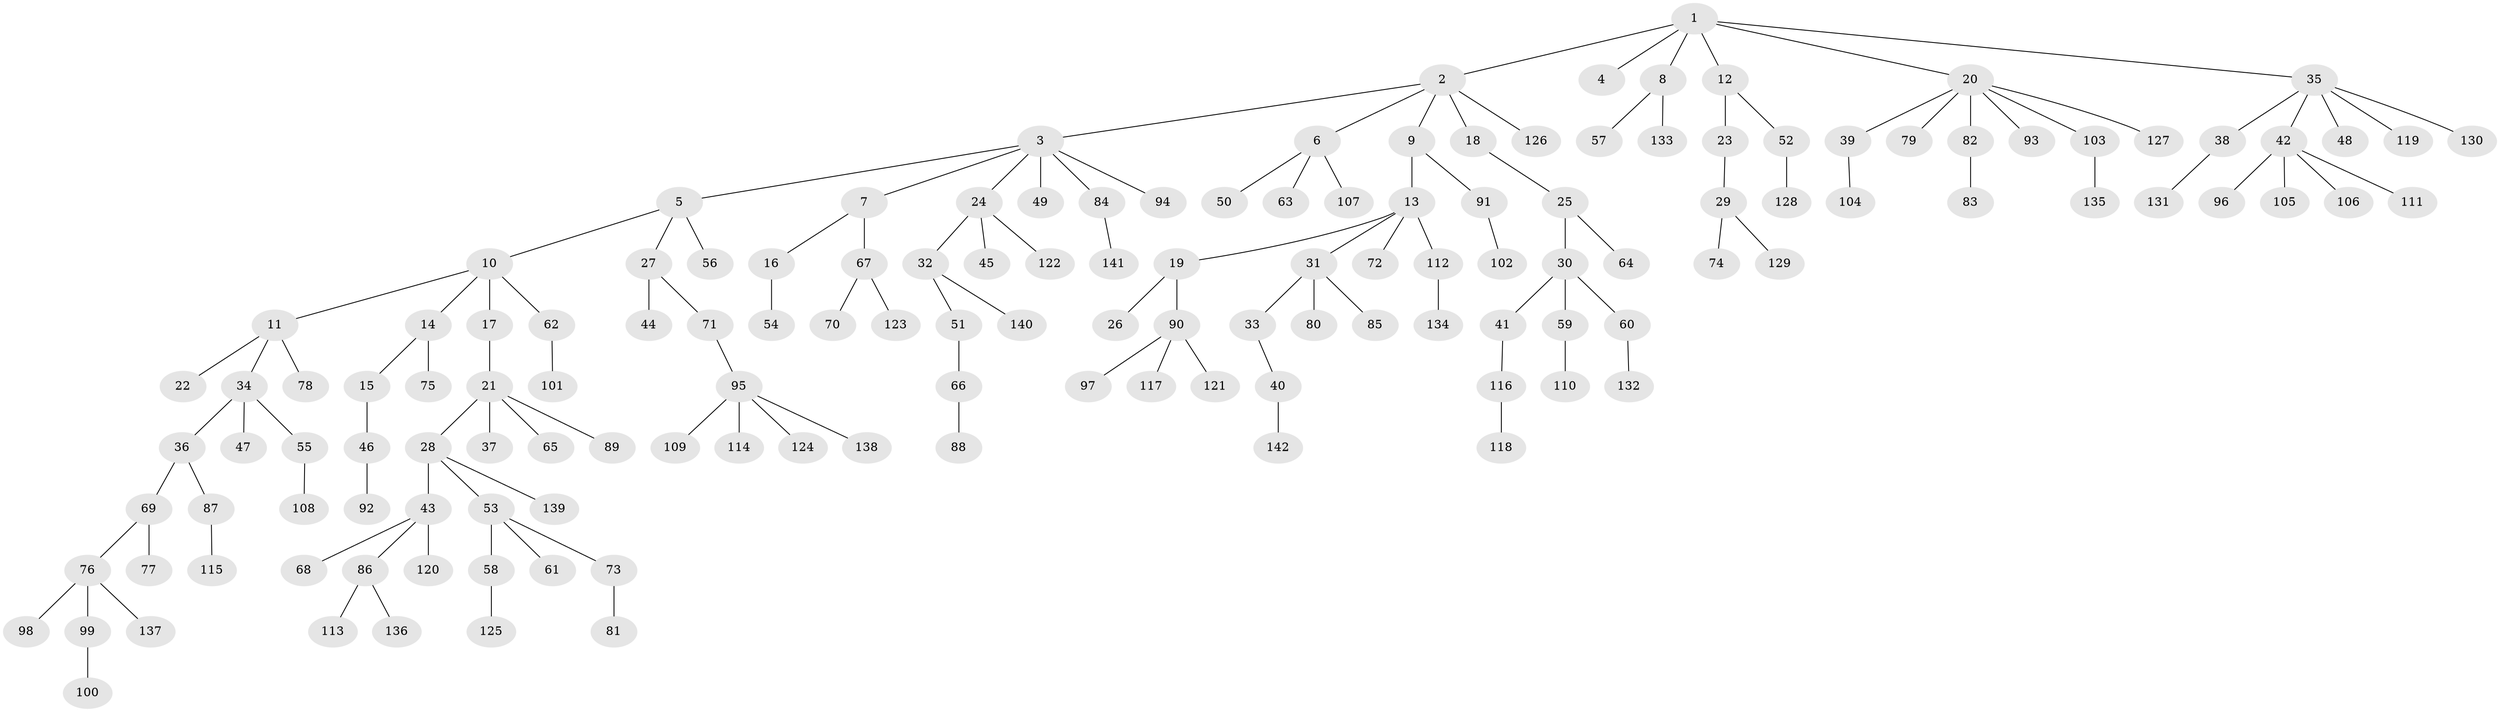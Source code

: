 // Generated by graph-tools (version 1.1) at 2025/53/03/09/25 04:53:03]
// undirected, 142 vertices, 141 edges
graph export_dot {
graph [start="1"]
  node [color=gray90,style=filled];
  1;
  2;
  3;
  4;
  5;
  6;
  7;
  8;
  9;
  10;
  11;
  12;
  13;
  14;
  15;
  16;
  17;
  18;
  19;
  20;
  21;
  22;
  23;
  24;
  25;
  26;
  27;
  28;
  29;
  30;
  31;
  32;
  33;
  34;
  35;
  36;
  37;
  38;
  39;
  40;
  41;
  42;
  43;
  44;
  45;
  46;
  47;
  48;
  49;
  50;
  51;
  52;
  53;
  54;
  55;
  56;
  57;
  58;
  59;
  60;
  61;
  62;
  63;
  64;
  65;
  66;
  67;
  68;
  69;
  70;
  71;
  72;
  73;
  74;
  75;
  76;
  77;
  78;
  79;
  80;
  81;
  82;
  83;
  84;
  85;
  86;
  87;
  88;
  89;
  90;
  91;
  92;
  93;
  94;
  95;
  96;
  97;
  98;
  99;
  100;
  101;
  102;
  103;
  104;
  105;
  106;
  107;
  108;
  109;
  110;
  111;
  112;
  113;
  114;
  115;
  116;
  117;
  118;
  119;
  120;
  121;
  122;
  123;
  124;
  125;
  126;
  127;
  128;
  129;
  130;
  131;
  132;
  133;
  134;
  135;
  136;
  137;
  138;
  139;
  140;
  141;
  142;
  1 -- 2;
  1 -- 4;
  1 -- 8;
  1 -- 12;
  1 -- 20;
  1 -- 35;
  2 -- 3;
  2 -- 6;
  2 -- 9;
  2 -- 18;
  2 -- 126;
  3 -- 5;
  3 -- 7;
  3 -- 24;
  3 -- 49;
  3 -- 84;
  3 -- 94;
  5 -- 10;
  5 -- 27;
  5 -- 56;
  6 -- 50;
  6 -- 63;
  6 -- 107;
  7 -- 16;
  7 -- 67;
  8 -- 57;
  8 -- 133;
  9 -- 13;
  9 -- 91;
  10 -- 11;
  10 -- 14;
  10 -- 17;
  10 -- 62;
  11 -- 22;
  11 -- 34;
  11 -- 78;
  12 -- 23;
  12 -- 52;
  13 -- 19;
  13 -- 31;
  13 -- 72;
  13 -- 112;
  14 -- 15;
  14 -- 75;
  15 -- 46;
  16 -- 54;
  17 -- 21;
  18 -- 25;
  19 -- 26;
  19 -- 90;
  20 -- 39;
  20 -- 79;
  20 -- 82;
  20 -- 93;
  20 -- 103;
  20 -- 127;
  21 -- 28;
  21 -- 37;
  21 -- 65;
  21 -- 89;
  23 -- 29;
  24 -- 32;
  24 -- 45;
  24 -- 122;
  25 -- 30;
  25 -- 64;
  27 -- 44;
  27 -- 71;
  28 -- 43;
  28 -- 53;
  28 -- 139;
  29 -- 74;
  29 -- 129;
  30 -- 41;
  30 -- 59;
  30 -- 60;
  31 -- 33;
  31 -- 80;
  31 -- 85;
  32 -- 51;
  32 -- 140;
  33 -- 40;
  34 -- 36;
  34 -- 47;
  34 -- 55;
  35 -- 38;
  35 -- 42;
  35 -- 48;
  35 -- 119;
  35 -- 130;
  36 -- 69;
  36 -- 87;
  38 -- 131;
  39 -- 104;
  40 -- 142;
  41 -- 116;
  42 -- 96;
  42 -- 105;
  42 -- 106;
  42 -- 111;
  43 -- 68;
  43 -- 86;
  43 -- 120;
  46 -- 92;
  51 -- 66;
  52 -- 128;
  53 -- 58;
  53 -- 61;
  53 -- 73;
  55 -- 108;
  58 -- 125;
  59 -- 110;
  60 -- 132;
  62 -- 101;
  66 -- 88;
  67 -- 70;
  67 -- 123;
  69 -- 76;
  69 -- 77;
  71 -- 95;
  73 -- 81;
  76 -- 98;
  76 -- 99;
  76 -- 137;
  82 -- 83;
  84 -- 141;
  86 -- 113;
  86 -- 136;
  87 -- 115;
  90 -- 97;
  90 -- 117;
  90 -- 121;
  91 -- 102;
  95 -- 109;
  95 -- 114;
  95 -- 124;
  95 -- 138;
  99 -- 100;
  103 -- 135;
  112 -- 134;
  116 -- 118;
}
